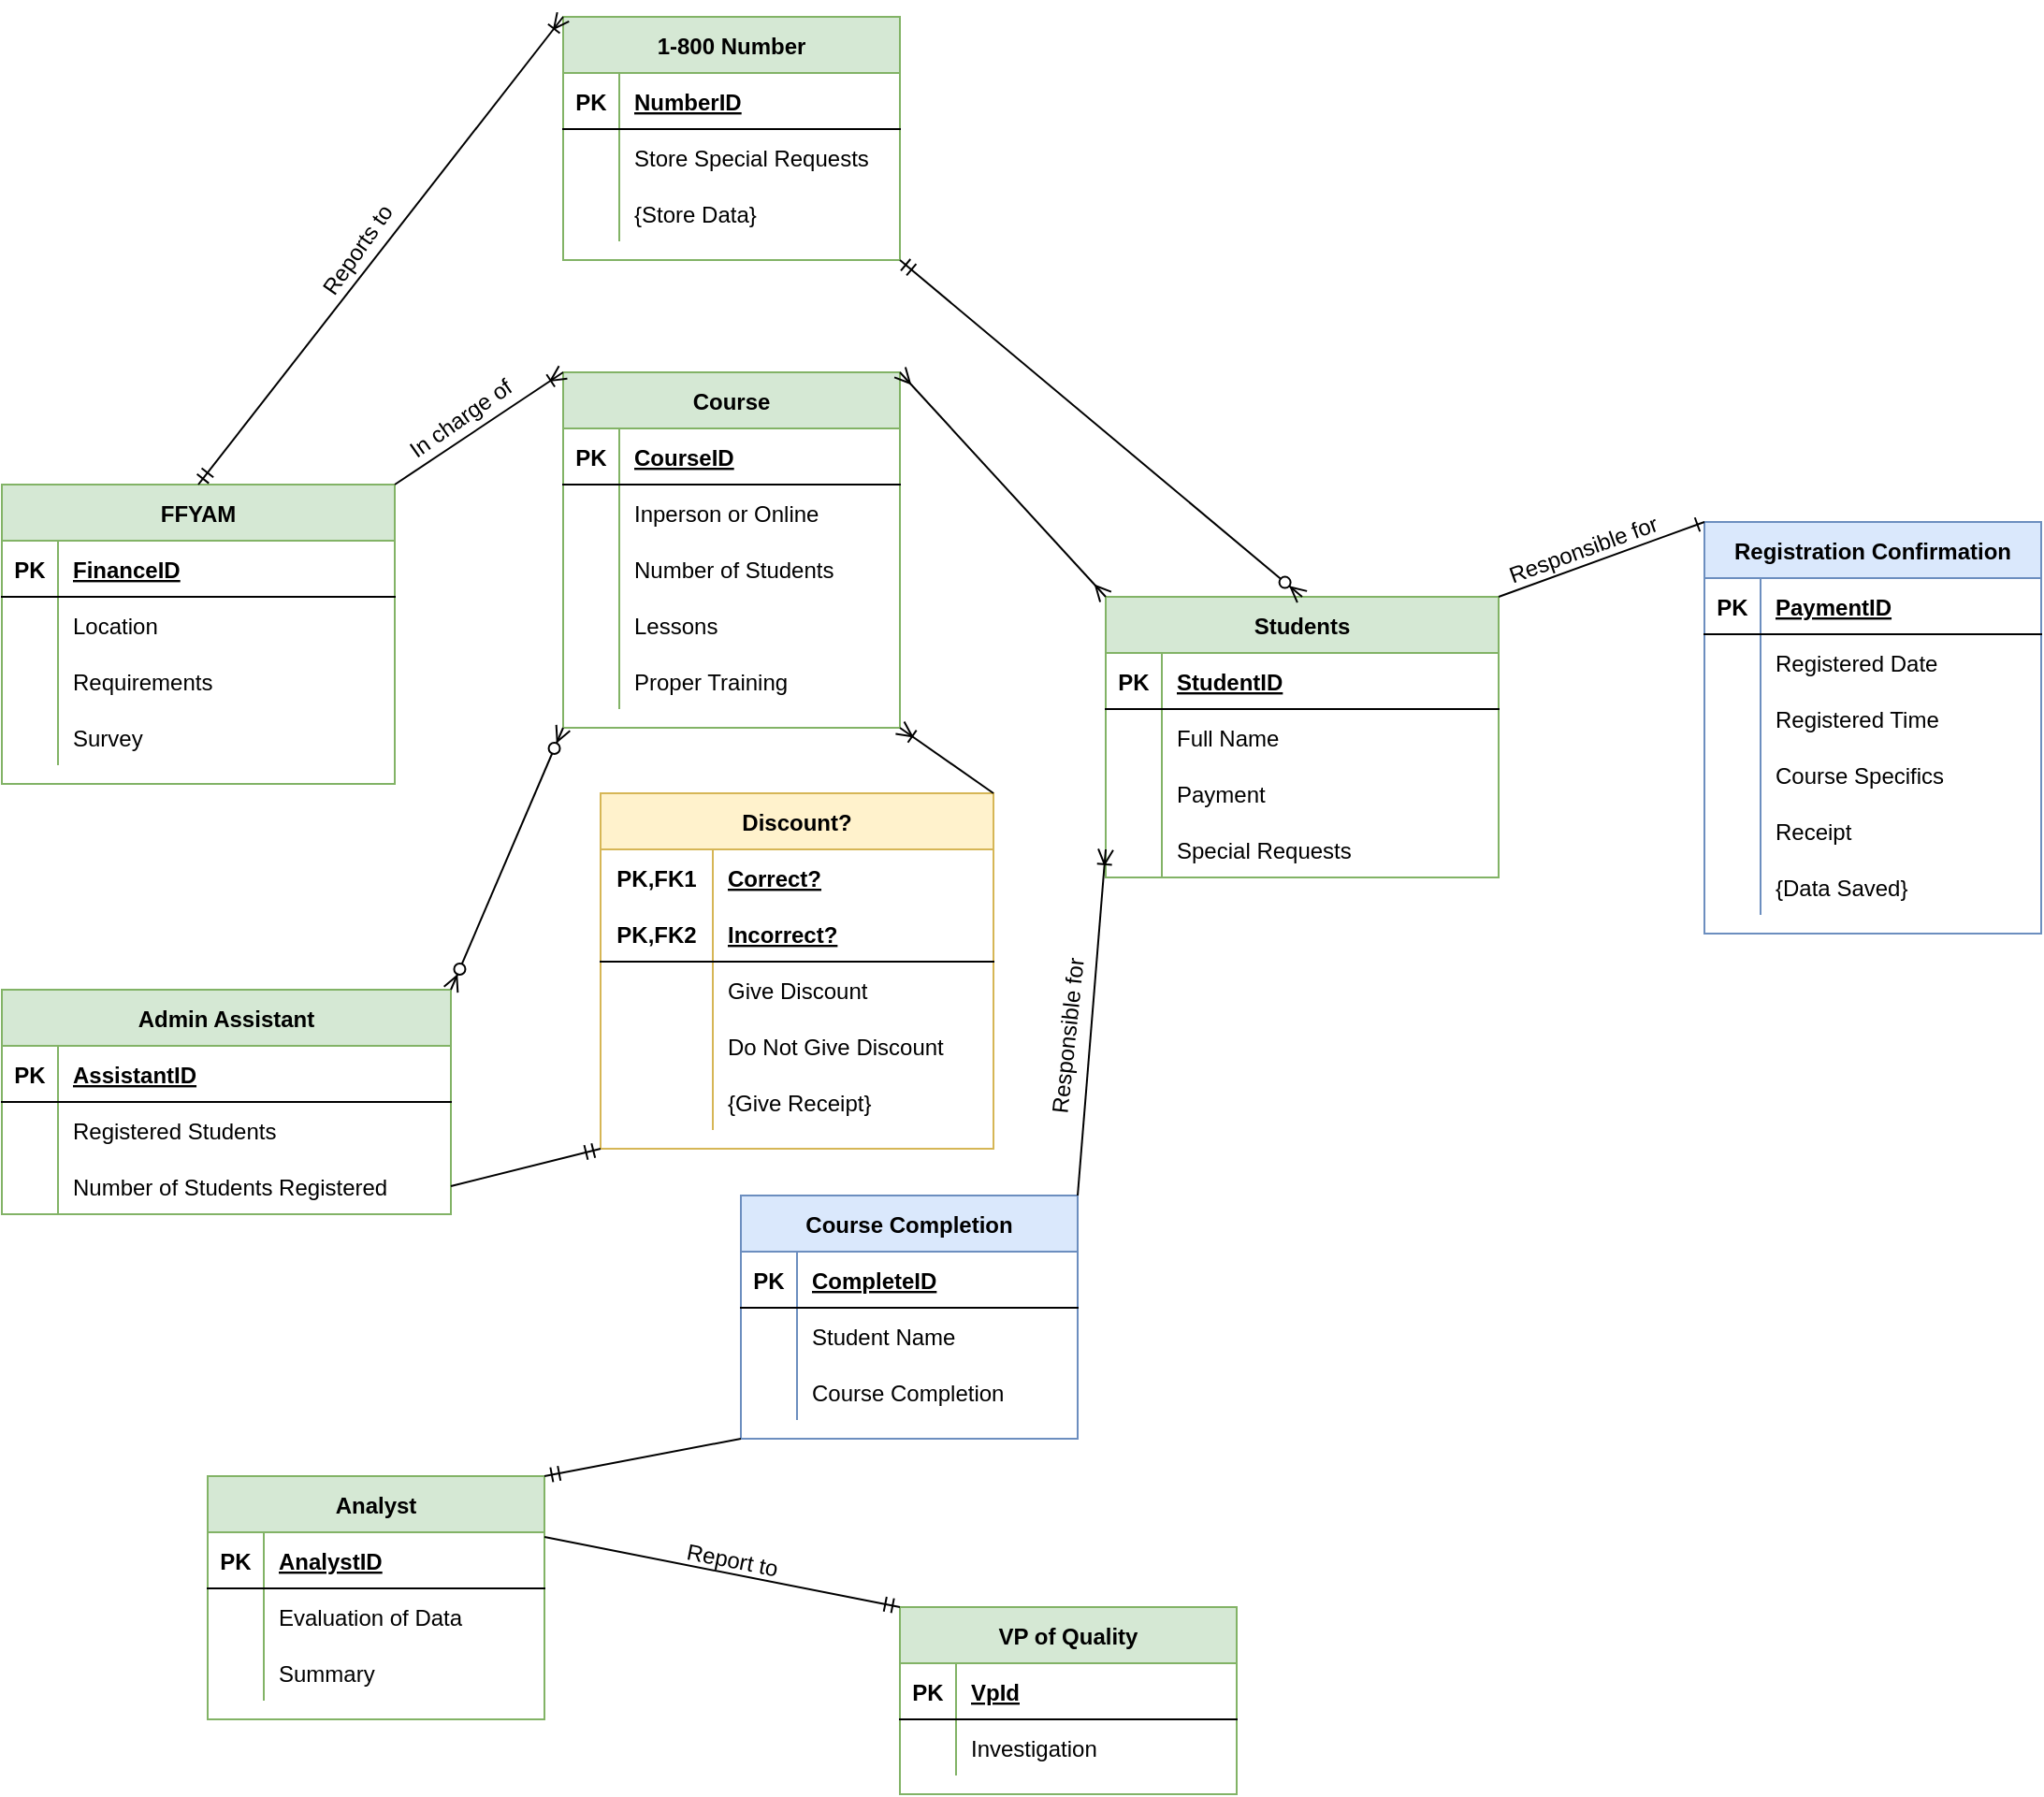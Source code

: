 <mxfile version="20.4.0" type="device"><diagram id="WH1t3f6rs8grYqAcQ2Ty" name="Page-1"><mxGraphModel dx="1422" dy="1622" grid="1" gridSize="10" guides="1" tooltips="1" connect="1" arrows="1" fold="1" page="1" pageScale="1" pageWidth="1100" pageHeight="850" math="0" shadow="0"><root><mxCell id="0"/><mxCell id="1" parent="0"/><mxCell id="CJbT8BvCvr8mNHNYAPn_-1" value="Students" style="shape=table;startSize=30;container=1;collapsible=1;childLayout=tableLayout;fixedRows=1;rowLines=0;fontStyle=1;align=center;resizeLast=1;fillColor=#d5e8d4;strokeColor=#82b366;" vertex="1" parent="1"><mxGeometry x="630" y="160" width="210" height="150" as="geometry"/></mxCell><mxCell id="CJbT8BvCvr8mNHNYAPn_-2" value="" style="shape=tableRow;horizontal=0;startSize=0;swimlaneHead=0;swimlaneBody=0;fillColor=none;collapsible=0;dropTarget=0;points=[[0,0.5],[1,0.5]];portConstraint=eastwest;top=0;left=0;right=0;bottom=1;" vertex="1" parent="CJbT8BvCvr8mNHNYAPn_-1"><mxGeometry y="30" width="210" height="30" as="geometry"/></mxCell><mxCell id="CJbT8BvCvr8mNHNYAPn_-3" value="PK" style="shape=partialRectangle;connectable=0;fillColor=none;top=0;left=0;bottom=0;right=0;fontStyle=1;overflow=hidden;" vertex="1" parent="CJbT8BvCvr8mNHNYAPn_-2"><mxGeometry width="30" height="30" as="geometry"><mxRectangle width="30" height="30" as="alternateBounds"/></mxGeometry></mxCell><mxCell id="CJbT8BvCvr8mNHNYAPn_-4" value="StudentID" style="shape=partialRectangle;connectable=0;fillColor=none;top=0;left=0;bottom=0;right=0;align=left;spacingLeft=6;fontStyle=5;overflow=hidden;" vertex="1" parent="CJbT8BvCvr8mNHNYAPn_-2"><mxGeometry x="30" width="180" height="30" as="geometry"><mxRectangle width="180" height="30" as="alternateBounds"/></mxGeometry></mxCell><mxCell id="CJbT8BvCvr8mNHNYAPn_-5" value="" style="shape=tableRow;horizontal=0;startSize=0;swimlaneHead=0;swimlaneBody=0;fillColor=none;collapsible=0;dropTarget=0;points=[[0,0.5],[1,0.5]];portConstraint=eastwest;top=0;left=0;right=0;bottom=0;" vertex="1" parent="CJbT8BvCvr8mNHNYAPn_-1"><mxGeometry y="60" width="210" height="30" as="geometry"/></mxCell><mxCell id="CJbT8BvCvr8mNHNYAPn_-6" value="" style="shape=partialRectangle;connectable=0;fillColor=none;top=0;left=0;bottom=0;right=0;editable=1;overflow=hidden;" vertex="1" parent="CJbT8BvCvr8mNHNYAPn_-5"><mxGeometry width="30" height="30" as="geometry"><mxRectangle width="30" height="30" as="alternateBounds"/></mxGeometry></mxCell><mxCell id="CJbT8BvCvr8mNHNYAPn_-7" value="Full Name" style="shape=partialRectangle;connectable=0;fillColor=none;top=0;left=0;bottom=0;right=0;align=left;spacingLeft=6;overflow=hidden;" vertex="1" parent="CJbT8BvCvr8mNHNYAPn_-5"><mxGeometry x="30" width="180" height="30" as="geometry"><mxRectangle width="180" height="30" as="alternateBounds"/></mxGeometry></mxCell><mxCell id="CJbT8BvCvr8mNHNYAPn_-8" value="" style="shape=tableRow;horizontal=0;startSize=0;swimlaneHead=0;swimlaneBody=0;fillColor=none;collapsible=0;dropTarget=0;points=[[0,0.5],[1,0.5]];portConstraint=eastwest;top=0;left=0;right=0;bottom=0;" vertex="1" parent="CJbT8BvCvr8mNHNYAPn_-1"><mxGeometry y="90" width="210" height="30" as="geometry"/></mxCell><mxCell id="CJbT8BvCvr8mNHNYAPn_-9" value="" style="shape=partialRectangle;connectable=0;fillColor=none;top=0;left=0;bottom=0;right=0;editable=1;overflow=hidden;" vertex="1" parent="CJbT8BvCvr8mNHNYAPn_-8"><mxGeometry width="30" height="30" as="geometry"><mxRectangle width="30" height="30" as="alternateBounds"/></mxGeometry></mxCell><mxCell id="CJbT8BvCvr8mNHNYAPn_-10" value="Payment" style="shape=partialRectangle;connectable=0;fillColor=none;top=0;left=0;bottom=0;right=0;align=left;spacingLeft=6;overflow=hidden;" vertex="1" parent="CJbT8BvCvr8mNHNYAPn_-8"><mxGeometry x="30" width="180" height="30" as="geometry"><mxRectangle width="180" height="30" as="alternateBounds"/></mxGeometry></mxCell><mxCell id="CJbT8BvCvr8mNHNYAPn_-11" value="" style="shape=tableRow;horizontal=0;startSize=0;swimlaneHead=0;swimlaneBody=0;fillColor=none;collapsible=0;dropTarget=0;points=[[0,0.5],[1,0.5]];portConstraint=eastwest;top=0;left=0;right=0;bottom=0;" vertex="1" parent="CJbT8BvCvr8mNHNYAPn_-1"><mxGeometry y="120" width="210" height="30" as="geometry"/></mxCell><mxCell id="CJbT8BvCvr8mNHNYAPn_-12" value="" style="shape=partialRectangle;connectable=0;fillColor=none;top=0;left=0;bottom=0;right=0;editable=1;overflow=hidden;" vertex="1" parent="CJbT8BvCvr8mNHNYAPn_-11"><mxGeometry width="30" height="30" as="geometry"><mxRectangle width="30" height="30" as="alternateBounds"/></mxGeometry></mxCell><mxCell id="CJbT8BvCvr8mNHNYAPn_-13" value="Special Requests" style="shape=partialRectangle;connectable=0;fillColor=none;top=0;left=0;bottom=0;right=0;align=left;spacingLeft=6;overflow=hidden;" vertex="1" parent="CJbT8BvCvr8mNHNYAPn_-11"><mxGeometry x="30" width="180" height="30" as="geometry"><mxRectangle width="180" height="30" as="alternateBounds"/></mxGeometry></mxCell><mxCell id="CJbT8BvCvr8mNHNYAPn_-14" value="FFYAM" style="shape=table;startSize=30;container=1;collapsible=1;childLayout=tableLayout;fixedRows=1;rowLines=0;fontStyle=1;align=center;resizeLast=1;fillColor=#d5e8d4;strokeColor=#82b366;" vertex="1" parent="1"><mxGeometry x="40" y="100" width="210" height="160" as="geometry"/></mxCell><mxCell id="CJbT8BvCvr8mNHNYAPn_-15" value="" style="shape=tableRow;horizontal=0;startSize=0;swimlaneHead=0;swimlaneBody=0;fillColor=none;collapsible=0;dropTarget=0;points=[[0,0.5],[1,0.5]];portConstraint=eastwest;top=0;left=0;right=0;bottom=1;" vertex="1" parent="CJbT8BvCvr8mNHNYAPn_-14"><mxGeometry y="30" width="210" height="30" as="geometry"/></mxCell><mxCell id="CJbT8BvCvr8mNHNYAPn_-16" value="PK" style="shape=partialRectangle;connectable=0;fillColor=none;top=0;left=0;bottom=0;right=0;fontStyle=1;overflow=hidden;" vertex="1" parent="CJbT8BvCvr8mNHNYAPn_-15"><mxGeometry width="30" height="30" as="geometry"><mxRectangle width="30" height="30" as="alternateBounds"/></mxGeometry></mxCell><mxCell id="CJbT8BvCvr8mNHNYAPn_-17" value="FinanceID" style="shape=partialRectangle;connectable=0;fillColor=none;top=0;left=0;bottom=0;right=0;align=left;spacingLeft=6;fontStyle=5;overflow=hidden;" vertex="1" parent="CJbT8BvCvr8mNHNYAPn_-15"><mxGeometry x="30" width="180" height="30" as="geometry"><mxRectangle width="180" height="30" as="alternateBounds"/></mxGeometry></mxCell><mxCell id="CJbT8BvCvr8mNHNYAPn_-21" value="" style="shape=tableRow;horizontal=0;startSize=0;swimlaneHead=0;swimlaneBody=0;fillColor=none;collapsible=0;dropTarget=0;points=[[0,0.5],[1,0.5]];portConstraint=eastwest;top=0;left=0;right=0;bottom=0;" vertex="1" parent="CJbT8BvCvr8mNHNYAPn_-14"><mxGeometry y="60" width="210" height="30" as="geometry"/></mxCell><mxCell id="CJbT8BvCvr8mNHNYAPn_-22" value="" style="shape=partialRectangle;connectable=0;fillColor=none;top=0;left=0;bottom=0;right=0;editable=1;overflow=hidden;" vertex="1" parent="CJbT8BvCvr8mNHNYAPn_-21"><mxGeometry width="30" height="30" as="geometry"><mxRectangle width="30" height="30" as="alternateBounds"/></mxGeometry></mxCell><mxCell id="CJbT8BvCvr8mNHNYAPn_-23" value="Location" style="shape=partialRectangle;connectable=0;fillColor=none;top=0;left=0;bottom=0;right=0;align=left;spacingLeft=6;overflow=hidden;" vertex="1" parent="CJbT8BvCvr8mNHNYAPn_-21"><mxGeometry x="30" width="180" height="30" as="geometry"><mxRectangle width="180" height="30" as="alternateBounds"/></mxGeometry></mxCell><mxCell id="CJbT8BvCvr8mNHNYAPn_-24" value="" style="shape=tableRow;horizontal=0;startSize=0;swimlaneHead=0;swimlaneBody=0;fillColor=none;collapsible=0;dropTarget=0;points=[[0,0.5],[1,0.5]];portConstraint=eastwest;top=0;left=0;right=0;bottom=0;" vertex="1" parent="CJbT8BvCvr8mNHNYAPn_-14"><mxGeometry y="90" width="210" height="30" as="geometry"/></mxCell><mxCell id="CJbT8BvCvr8mNHNYAPn_-25" value="" style="shape=partialRectangle;connectable=0;fillColor=none;top=0;left=0;bottom=0;right=0;editable=1;overflow=hidden;" vertex="1" parent="CJbT8BvCvr8mNHNYAPn_-24"><mxGeometry width="30" height="30" as="geometry"><mxRectangle width="30" height="30" as="alternateBounds"/></mxGeometry></mxCell><mxCell id="CJbT8BvCvr8mNHNYAPn_-26" value="Requirements" style="shape=partialRectangle;connectable=0;fillColor=none;top=0;left=0;bottom=0;right=0;align=left;spacingLeft=6;overflow=hidden;" vertex="1" parent="CJbT8BvCvr8mNHNYAPn_-24"><mxGeometry x="30" width="180" height="30" as="geometry"><mxRectangle width="180" height="30" as="alternateBounds"/></mxGeometry></mxCell><mxCell id="CJbT8BvCvr8mNHNYAPn_-82" style="shape=tableRow;horizontal=0;startSize=0;swimlaneHead=0;swimlaneBody=0;fillColor=none;collapsible=0;dropTarget=0;points=[[0,0.5],[1,0.5]];portConstraint=eastwest;top=0;left=0;right=0;bottom=0;" vertex="1" parent="CJbT8BvCvr8mNHNYAPn_-14"><mxGeometry y="120" width="210" height="30" as="geometry"/></mxCell><mxCell id="CJbT8BvCvr8mNHNYAPn_-83" style="shape=partialRectangle;connectable=0;fillColor=none;top=0;left=0;bottom=0;right=0;editable=1;overflow=hidden;" vertex="1" parent="CJbT8BvCvr8mNHNYAPn_-82"><mxGeometry width="30" height="30" as="geometry"><mxRectangle width="30" height="30" as="alternateBounds"/></mxGeometry></mxCell><mxCell id="CJbT8BvCvr8mNHNYAPn_-84" value="Survey" style="shape=partialRectangle;connectable=0;fillColor=none;top=0;left=0;bottom=0;right=0;align=left;spacingLeft=6;overflow=hidden;" vertex="1" parent="CJbT8BvCvr8mNHNYAPn_-82"><mxGeometry x="30" width="180" height="30" as="geometry"><mxRectangle width="180" height="30" as="alternateBounds"/></mxGeometry></mxCell><mxCell id="CJbT8BvCvr8mNHNYAPn_-27" value="Course" style="shape=table;startSize=30;container=1;collapsible=1;childLayout=tableLayout;fixedRows=1;rowLines=0;fontStyle=1;align=center;resizeLast=1;fillColor=#d5e8d4;strokeColor=#82b366;" vertex="1" parent="1"><mxGeometry x="340" y="40" width="180" height="190" as="geometry"/></mxCell><mxCell id="CJbT8BvCvr8mNHNYAPn_-28" value="" style="shape=tableRow;horizontal=0;startSize=0;swimlaneHead=0;swimlaneBody=0;fillColor=none;collapsible=0;dropTarget=0;points=[[0,0.5],[1,0.5]];portConstraint=eastwest;top=0;left=0;right=0;bottom=1;" vertex="1" parent="CJbT8BvCvr8mNHNYAPn_-27"><mxGeometry y="30" width="180" height="30" as="geometry"/></mxCell><mxCell id="CJbT8BvCvr8mNHNYAPn_-29" value="PK" style="shape=partialRectangle;connectable=0;fillColor=none;top=0;left=0;bottom=0;right=0;fontStyle=1;overflow=hidden;" vertex="1" parent="CJbT8BvCvr8mNHNYAPn_-28"><mxGeometry width="30" height="30" as="geometry"><mxRectangle width="30" height="30" as="alternateBounds"/></mxGeometry></mxCell><mxCell id="CJbT8BvCvr8mNHNYAPn_-30" value="CourseID" style="shape=partialRectangle;connectable=0;fillColor=none;top=0;left=0;bottom=0;right=0;align=left;spacingLeft=6;fontStyle=5;overflow=hidden;" vertex="1" parent="CJbT8BvCvr8mNHNYAPn_-28"><mxGeometry x="30" width="150" height="30" as="geometry"><mxRectangle width="150" height="30" as="alternateBounds"/></mxGeometry></mxCell><mxCell id="CJbT8BvCvr8mNHNYAPn_-34" value="" style="shape=tableRow;horizontal=0;startSize=0;swimlaneHead=0;swimlaneBody=0;fillColor=none;collapsible=0;dropTarget=0;points=[[0,0.5],[1,0.5]];portConstraint=eastwest;top=0;left=0;right=0;bottom=0;" vertex="1" parent="CJbT8BvCvr8mNHNYAPn_-27"><mxGeometry y="60" width="180" height="30" as="geometry"/></mxCell><mxCell id="CJbT8BvCvr8mNHNYAPn_-35" value="" style="shape=partialRectangle;connectable=0;fillColor=none;top=0;left=0;bottom=0;right=0;editable=1;overflow=hidden;" vertex="1" parent="CJbT8BvCvr8mNHNYAPn_-34"><mxGeometry width="30" height="30" as="geometry"><mxRectangle width="30" height="30" as="alternateBounds"/></mxGeometry></mxCell><mxCell id="CJbT8BvCvr8mNHNYAPn_-36" value="Inperson or Online" style="shape=partialRectangle;connectable=0;fillColor=none;top=0;left=0;bottom=0;right=0;align=left;spacingLeft=6;overflow=hidden;" vertex="1" parent="CJbT8BvCvr8mNHNYAPn_-34"><mxGeometry x="30" width="150" height="30" as="geometry"><mxRectangle width="150" height="30" as="alternateBounds"/></mxGeometry></mxCell><mxCell id="CJbT8BvCvr8mNHNYAPn_-31" value="" style="shape=tableRow;horizontal=0;startSize=0;swimlaneHead=0;swimlaneBody=0;fillColor=none;collapsible=0;dropTarget=0;points=[[0,0.5],[1,0.5]];portConstraint=eastwest;top=0;left=0;right=0;bottom=0;" vertex="1" parent="CJbT8BvCvr8mNHNYAPn_-27"><mxGeometry y="90" width="180" height="30" as="geometry"/></mxCell><mxCell id="CJbT8BvCvr8mNHNYAPn_-32" value="" style="shape=partialRectangle;connectable=0;fillColor=none;top=0;left=0;bottom=0;right=0;editable=1;overflow=hidden;" vertex="1" parent="CJbT8BvCvr8mNHNYAPn_-31"><mxGeometry width="30" height="30" as="geometry"><mxRectangle width="30" height="30" as="alternateBounds"/></mxGeometry></mxCell><mxCell id="CJbT8BvCvr8mNHNYAPn_-33" value="Number of Students" style="shape=partialRectangle;connectable=0;fillColor=none;top=0;left=0;bottom=0;right=0;align=left;spacingLeft=6;overflow=hidden;" vertex="1" parent="CJbT8BvCvr8mNHNYAPn_-31"><mxGeometry x="30" width="150" height="30" as="geometry"><mxRectangle width="150" height="30" as="alternateBounds"/></mxGeometry></mxCell><mxCell id="CJbT8BvCvr8mNHNYAPn_-153" style="shape=tableRow;horizontal=0;startSize=0;swimlaneHead=0;swimlaneBody=0;fillColor=none;collapsible=0;dropTarget=0;points=[[0,0.5],[1,0.5]];portConstraint=eastwest;top=0;left=0;right=0;bottom=0;" vertex="1" parent="CJbT8BvCvr8mNHNYAPn_-27"><mxGeometry y="120" width="180" height="30" as="geometry"/></mxCell><mxCell id="CJbT8BvCvr8mNHNYAPn_-154" style="shape=partialRectangle;connectable=0;fillColor=none;top=0;left=0;bottom=0;right=0;editable=1;overflow=hidden;" vertex="1" parent="CJbT8BvCvr8mNHNYAPn_-153"><mxGeometry width="30" height="30" as="geometry"><mxRectangle width="30" height="30" as="alternateBounds"/></mxGeometry></mxCell><mxCell id="CJbT8BvCvr8mNHNYAPn_-155" value="Lessons" style="shape=partialRectangle;connectable=0;fillColor=none;top=0;left=0;bottom=0;right=0;align=left;spacingLeft=6;overflow=hidden;" vertex="1" parent="CJbT8BvCvr8mNHNYAPn_-153"><mxGeometry x="30" width="150" height="30" as="geometry"><mxRectangle width="150" height="30" as="alternateBounds"/></mxGeometry></mxCell><mxCell id="CJbT8BvCvr8mNHNYAPn_-156" style="shape=tableRow;horizontal=0;startSize=0;swimlaneHead=0;swimlaneBody=0;fillColor=none;collapsible=0;dropTarget=0;points=[[0,0.5],[1,0.5]];portConstraint=eastwest;top=0;left=0;right=0;bottom=0;" vertex="1" parent="CJbT8BvCvr8mNHNYAPn_-27"><mxGeometry y="150" width="180" height="30" as="geometry"/></mxCell><mxCell id="CJbT8BvCvr8mNHNYAPn_-157" style="shape=partialRectangle;connectable=0;fillColor=none;top=0;left=0;bottom=0;right=0;editable=1;overflow=hidden;" vertex="1" parent="CJbT8BvCvr8mNHNYAPn_-156"><mxGeometry width="30" height="30" as="geometry"><mxRectangle width="30" height="30" as="alternateBounds"/></mxGeometry></mxCell><mxCell id="CJbT8BvCvr8mNHNYAPn_-158" value="Proper Training" style="shape=partialRectangle;connectable=0;fillColor=none;top=0;left=0;bottom=0;right=0;align=left;spacingLeft=6;overflow=hidden;" vertex="1" parent="CJbT8BvCvr8mNHNYAPn_-156"><mxGeometry x="30" width="150" height="30" as="geometry"><mxRectangle width="150" height="30" as="alternateBounds"/></mxGeometry></mxCell><mxCell id="CJbT8BvCvr8mNHNYAPn_-40" value="1-800 Number" style="shape=table;startSize=30;container=1;collapsible=1;childLayout=tableLayout;fixedRows=1;rowLines=0;fontStyle=1;align=center;resizeLast=1;fillColor=#d5e8d4;strokeColor=#82b366;" vertex="1" parent="1"><mxGeometry x="340" y="-150" width="180" height="130" as="geometry"/></mxCell><mxCell id="CJbT8BvCvr8mNHNYAPn_-41" value="" style="shape=tableRow;horizontal=0;startSize=0;swimlaneHead=0;swimlaneBody=0;fillColor=none;collapsible=0;dropTarget=0;points=[[0,0.5],[1,0.5]];portConstraint=eastwest;top=0;left=0;right=0;bottom=1;" vertex="1" parent="CJbT8BvCvr8mNHNYAPn_-40"><mxGeometry y="30" width="180" height="30" as="geometry"/></mxCell><mxCell id="CJbT8BvCvr8mNHNYAPn_-42" value="PK" style="shape=partialRectangle;connectable=0;fillColor=none;top=0;left=0;bottom=0;right=0;fontStyle=1;overflow=hidden;" vertex="1" parent="CJbT8BvCvr8mNHNYAPn_-41"><mxGeometry width="30" height="30" as="geometry"><mxRectangle width="30" height="30" as="alternateBounds"/></mxGeometry></mxCell><mxCell id="CJbT8BvCvr8mNHNYAPn_-43" value="NumberID" style="shape=partialRectangle;connectable=0;fillColor=none;top=0;left=0;bottom=0;right=0;align=left;spacingLeft=6;fontStyle=5;overflow=hidden;" vertex="1" parent="CJbT8BvCvr8mNHNYAPn_-41"><mxGeometry x="30" width="150" height="30" as="geometry"><mxRectangle width="150" height="30" as="alternateBounds"/></mxGeometry></mxCell><mxCell id="CJbT8BvCvr8mNHNYAPn_-44" value="" style="shape=tableRow;horizontal=0;startSize=0;swimlaneHead=0;swimlaneBody=0;fillColor=none;collapsible=0;dropTarget=0;points=[[0,0.5],[1,0.5]];portConstraint=eastwest;top=0;left=0;right=0;bottom=0;" vertex="1" parent="CJbT8BvCvr8mNHNYAPn_-40"><mxGeometry y="60" width="180" height="30" as="geometry"/></mxCell><mxCell id="CJbT8BvCvr8mNHNYAPn_-45" value="" style="shape=partialRectangle;connectable=0;fillColor=none;top=0;left=0;bottom=0;right=0;editable=1;overflow=hidden;" vertex="1" parent="CJbT8BvCvr8mNHNYAPn_-44"><mxGeometry width="30" height="30" as="geometry"><mxRectangle width="30" height="30" as="alternateBounds"/></mxGeometry></mxCell><mxCell id="CJbT8BvCvr8mNHNYAPn_-46" value="Store Special Requests" style="shape=partialRectangle;connectable=0;fillColor=none;top=0;left=0;bottom=0;right=0;align=left;spacingLeft=6;overflow=hidden;" vertex="1" parent="CJbT8BvCvr8mNHNYAPn_-44"><mxGeometry x="30" width="150" height="30" as="geometry"><mxRectangle width="150" height="30" as="alternateBounds"/></mxGeometry></mxCell><mxCell id="CJbT8BvCvr8mNHNYAPn_-47" value="" style="shape=tableRow;horizontal=0;startSize=0;swimlaneHead=0;swimlaneBody=0;fillColor=none;collapsible=0;dropTarget=0;points=[[0,0.5],[1,0.5]];portConstraint=eastwest;top=0;left=0;right=0;bottom=0;" vertex="1" parent="CJbT8BvCvr8mNHNYAPn_-40"><mxGeometry y="90" width="180" height="30" as="geometry"/></mxCell><mxCell id="CJbT8BvCvr8mNHNYAPn_-48" value="" style="shape=partialRectangle;connectable=0;fillColor=none;top=0;left=0;bottom=0;right=0;editable=1;overflow=hidden;" vertex="1" parent="CJbT8BvCvr8mNHNYAPn_-47"><mxGeometry width="30" height="30" as="geometry"><mxRectangle width="30" height="30" as="alternateBounds"/></mxGeometry></mxCell><mxCell id="CJbT8BvCvr8mNHNYAPn_-49" value="{Store Data}" style="shape=partialRectangle;connectable=0;fillColor=none;top=0;left=0;bottom=0;right=0;align=left;spacingLeft=6;overflow=hidden;" vertex="1" parent="CJbT8BvCvr8mNHNYAPn_-47"><mxGeometry x="30" width="150" height="30" as="geometry"><mxRectangle width="150" height="30" as="alternateBounds"/></mxGeometry></mxCell><mxCell id="CJbT8BvCvr8mNHNYAPn_-56" value="Discount?" style="shape=table;startSize=30;container=1;collapsible=1;childLayout=tableLayout;fixedRows=1;rowLines=0;fontStyle=1;align=center;resizeLast=1;fillColor=#fff2cc;strokeColor=#d6b656;" vertex="1" parent="1"><mxGeometry x="360" y="265" width="210" height="190" as="geometry"/></mxCell><mxCell id="CJbT8BvCvr8mNHNYAPn_-57" value="" style="shape=tableRow;horizontal=0;startSize=0;swimlaneHead=0;swimlaneBody=0;fillColor=none;collapsible=0;dropTarget=0;points=[[0,0.5],[1,0.5]];portConstraint=eastwest;top=0;left=0;right=0;bottom=0;" vertex="1" parent="CJbT8BvCvr8mNHNYAPn_-56"><mxGeometry y="30" width="210" height="30" as="geometry"/></mxCell><mxCell id="CJbT8BvCvr8mNHNYAPn_-58" value="PK,FK1" style="shape=partialRectangle;connectable=0;fillColor=none;top=0;left=0;bottom=0;right=0;fontStyle=1;overflow=hidden;" vertex="1" parent="CJbT8BvCvr8mNHNYAPn_-57"><mxGeometry width="60" height="30" as="geometry"><mxRectangle width="60" height="30" as="alternateBounds"/></mxGeometry></mxCell><mxCell id="CJbT8BvCvr8mNHNYAPn_-59" value="Correct?" style="shape=partialRectangle;connectable=0;fillColor=none;top=0;left=0;bottom=0;right=0;align=left;spacingLeft=6;fontStyle=5;overflow=hidden;" vertex="1" parent="CJbT8BvCvr8mNHNYAPn_-57"><mxGeometry x="60" width="150" height="30" as="geometry"><mxRectangle width="150" height="30" as="alternateBounds"/></mxGeometry></mxCell><mxCell id="CJbT8BvCvr8mNHNYAPn_-60" value="" style="shape=tableRow;horizontal=0;startSize=0;swimlaneHead=0;swimlaneBody=0;fillColor=none;collapsible=0;dropTarget=0;points=[[0,0.5],[1,0.5]];portConstraint=eastwest;top=0;left=0;right=0;bottom=1;" vertex="1" parent="CJbT8BvCvr8mNHNYAPn_-56"><mxGeometry y="60" width="210" height="30" as="geometry"/></mxCell><mxCell id="CJbT8BvCvr8mNHNYAPn_-61" value="PK,FK2" style="shape=partialRectangle;connectable=0;fillColor=none;top=0;left=0;bottom=0;right=0;fontStyle=1;overflow=hidden;" vertex="1" parent="CJbT8BvCvr8mNHNYAPn_-60"><mxGeometry width="60" height="30" as="geometry"><mxRectangle width="60" height="30" as="alternateBounds"/></mxGeometry></mxCell><mxCell id="CJbT8BvCvr8mNHNYAPn_-62" value="Incorrect?" style="shape=partialRectangle;connectable=0;fillColor=none;top=0;left=0;bottom=0;right=0;align=left;spacingLeft=6;fontStyle=5;overflow=hidden;" vertex="1" parent="CJbT8BvCvr8mNHNYAPn_-60"><mxGeometry x="60" width="150" height="30" as="geometry"><mxRectangle width="150" height="30" as="alternateBounds"/></mxGeometry></mxCell><mxCell id="CJbT8BvCvr8mNHNYAPn_-63" value="" style="shape=tableRow;horizontal=0;startSize=0;swimlaneHead=0;swimlaneBody=0;fillColor=none;collapsible=0;dropTarget=0;points=[[0,0.5],[1,0.5]];portConstraint=eastwest;top=0;left=0;right=0;bottom=0;" vertex="1" parent="CJbT8BvCvr8mNHNYAPn_-56"><mxGeometry y="90" width="210" height="30" as="geometry"/></mxCell><mxCell id="CJbT8BvCvr8mNHNYAPn_-64" value="" style="shape=partialRectangle;connectable=0;fillColor=none;top=0;left=0;bottom=0;right=0;editable=1;overflow=hidden;" vertex="1" parent="CJbT8BvCvr8mNHNYAPn_-63"><mxGeometry width="60" height="30" as="geometry"><mxRectangle width="60" height="30" as="alternateBounds"/></mxGeometry></mxCell><mxCell id="CJbT8BvCvr8mNHNYAPn_-65" value="Give Discount" style="shape=partialRectangle;connectable=0;fillColor=none;top=0;left=0;bottom=0;right=0;align=left;spacingLeft=6;overflow=hidden;" vertex="1" parent="CJbT8BvCvr8mNHNYAPn_-63"><mxGeometry x="60" width="150" height="30" as="geometry"><mxRectangle width="150" height="30" as="alternateBounds"/></mxGeometry></mxCell><mxCell id="CJbT8BvCvr8mNHNYAPn_-66" value="" style="shape=tableRow;horizontal=0;startSize=0;swimlaneHead=0;swimlaneBody=0;fillColor=none;collapsible=0;dropTarget=0;points=[[0,0.5],[1,0.5]];portConstraint=eastwest;top=0;left=0;right=0;bottom=0;" vertex="1" parent="CJbT8BvCvr8mNHNYAPn_-56"><mxGeometry y="120" width="210" height="30" as="geometry"/></mxCell><mxCell id="CJbT8BvCvr8mNHNYAPn_-67" value="" style="shape=partialRectangle;connectable=0;fillColor=none;top=0;left=0;bottom=0;right=0;editable=1;overflow=hidden;" vertex="1" parent="CJbT8BvCvr8mNHNYAPn_-66"><mxGeometry width="60" height="30" as="geometry"><mxRectangle width="60" height="30" as="alternateBounds"/></mxGeometry></mxCell><mxCell id="CJbT8BvCvr8mNHNYAPn_-68" value="Do Not Give Discount" style="shape=partialRectangle;connectable=0;fillColor=none;top=0;left=0;bottom=0;right=0;align=left;spacingLeft=6;overflow=hidden;" vertex="1" parent="CJbT8BvCvr8mNHNYAPn_-66"><mxGeometry x="60" width="150" height="30" as="geometry"><mxRectangle width="150" height="30" as="alternateBounds"/></mxGeometry></mxCell><mxCell id="CJbT8BvCvr8mNHNYAPn_-167" style="shape=tableRow;horizontal=0;startSize=0;swimlaneHead=0;swimlaneBody=0;fillColor=none;collapsible=0;dropTarget=0;points=[[0,0.5],[1,0.5]];portConstraint=eastwest;top=0;left=0;right=0;bottom=0;" vertex="1" parent="CJbT8BvCvr8mNHNYAPn_-56"><mxGeometry y="150" width="210" height="30" as="geometry"/></mxCell><mxCell id="CJbT8BvCvr8mNHNYAPn_-168" style="shape=partialRectangle;connectable=0;fillColor=none;top=0;left=0;bottom=0;right=0;editable=1;overflow=hidden;" vertex="1" parent="CJbT8BvCvr8mNHNYAPn_-167"><mxGeometry width="60" height="30" as="geometry"><mxRectangle width="60" height="30" as="alternateBounds"/></mxGeometry></mxCell><mxCell id="CJbT8BvCvr8mNHNYAPn_-169" value="{Give Receipt}" style="shape=partialRectangle;connectable=0;fillColor=none;top=0;left=0;bottom=0;right=0;align=left;spacingLeft=6;overflow=hidden;" vertex="1" parent="CJbT8BvCvr8mNHNYAPn_-167"><mxGeometry x="60" width="150" height="30" as="geometry"><mxRectangle width="150" height="30" as="alternateBounds"/></mxGeometry></mxCell><mxCell id="CJbT8BvCvr8mNHNYAPn_-69" value="Admin Assistant" style="shape=table;startSize=30;container=1;collapsible=1;childLayout=tableLayout;fixedRows=1;rowLines=0;fontStyle=1;align=center;resizeLast=1;fillColor=#d5e8d4;strokeColor=#82b366;" vertex="1" parent="1"><mxGeometry x="40" y="370" width="240" height="120" as="geometry"/></mxCell><mxCell id="CJbT8BvCvr8mNHNYAPn_-70" value="" style="shape=tableRow;horizontal=0;startSize=0;swimlaneHead=0;swimlaneBody=0;fillColor=none;collapsible=0;dropTarget=0;points=[[0,0.5],[1,0.5]];portConstraint=eastwest;top=0;left=0;right=0;bottom=1;" vertex="1" parent="CJbT8BvCvr8mNHNYAPn_-69"><mxGeometry y="30" width="240" height="30" as="geometry"/></mxCell><mxCell id="CJbT8BvCvr8mNHNYAPn_-71" value="PK" style="shape=partialRectangle;connectable=0;fillColor=none;top=0;left=0;bottom=0;right=0;fontStyle=1;overflow=hidden;" vertex="1" parent="CJbT8BvCvr8mNHNYAPn_-70"><mxGeometry width="30" height="30" as="geometry"><mxRectangle width="30" height="30" as="alternateBounds"/></mxGeometry></mxCell><mxCell id="CJbT8BvCvr8mNHNYAPn_-72" value="AssistantID" style="shape=partialRectangle;connectable=0;fillColor=none;top=0;left=0;bottom=0;right=0;align=left;spacingLeft=6;fontStyle=5;overflow=hidden;" vertex="1" parent="CJbT8BvCvr8mNHNYAPn_-70"><mxGeometry x="30" width="210" height="30" as="geometry"><mxRectangle width="210" height="30" as="alternateBounds"/></mxGeometry></mxCell><mxCell id="CJbT8BvCvr8mNHNYAPn_-73" value="" style="shape=tableRow;horizontal=0;startSize=0;swimlaneHead=0;swimlaneBody=0;fillColor=none;collapsible=0;dropTarget=0;points=[[0,0.5],[1,0.5]];portConstraint=eastwest;top=0;left=0;right=0;bottom=0;" vertex="1" parent="CJbT8BvCvr8mNHNYAPn_-69"><mxGeometry y="60" width="240" height="30" as="geometry"/></mxCell><mxCell id="CJbT8BvCvr8mNHNYAPn_-74" value="" style="shape=partialRectangle;connectable=0;fillColor=none;top=0;left=0;bottom=0;right=0;editable=1;overflow=hidden;" vertex="1" parent="CJbT8BvCvr8mNHNYAPn_-73"><mxGeometry width="30" height="30" as="geometry"><mxRectangle width="30" height="30" as="alternateBounds"/></mxGeometry></mxCell><mxCell id="CJbT8BvCvr8mNHNYAPn_-75" value="Registered Students" style="shape=partialRectangle;connectable=0;fillColor=none;top=0;left=0;bottom=0;right=0;align=left;spacingLeft=6;overflow=hidden;" vertex="1" parent="CJbT8BvCvr8mNHNYAPn_-73"><mxGeometry x="30" width="210" height="30" as="geometry"><mxRectangle width="210" height="30" as="alternateBounds"/></mxGeometry></mxCell><mxCell id="CJbT8BvCvr8mNHNYAPn_-76" value="" style="shape=tableRow;horizontal=0;startSize=0;swimlaneHead=0;swimlaneBody=0;fillColor=none;collapsible=0;dropTarget=0;points=[[0,0.5],[1,0.5]];portConstraint=eastwest;top=0;left=0;right=0;bottom=0;" vertex="1" parent="CJbT8BvCvr8mNHNYAPn_-69"><mxGeometry y="90" width="240" height="30" as="geometry"/></mxCell><mxCell id="CJbT8BvCvr8mNHNYAPn_-77" value="" style="shape=partialRectangle;connectable=0;fillColor=none;top=0;left=0;bottom=0;right=0;editable=1;overflow=hidden;" vertex="1" parent="CJbT8BvCvr8mNHNYAPn_-76"><mxGeometry width="30" height="30" as="geometry"><mxRectangle width="30" height="30" as="alternateBounds"/></mxGeometry></mxCell><mxCell id="CJbT8BvCvr8mNHNYAPn_-78" value="Number of Students Registered" style="shape=partialRectangle;connectable=0;fillColor=none;top=0;left=0;bottom=0;right=0;align=left;spacingLeft=6;overflow=hidden;" vertex="1" parent="CJbT8BvCvr8mNHNYAPn_-76"><mxGeometry x="30" width="210" height="30" as="geometry"><mxRectangle width="210" height="30" as="alternateBounds"/></mxGeometry></mxCell><mxCell id="CJbT8BvCvr8mNHNYAPn_-85" value="Registration Confirmation" style="shape=table;startSize=30;container=1;collapsible=1;childLayout=tableLayout;fixedRows=1;rowLines=0;fontStyle=1;align=center;resizeLast=1;fillColor=#dae8fc;strokeColor=#6c8ebf;" vertex="1" parent="1"><mxGeometry x="950" y="120" width="180" height="220" as="geometry"/></mxCell><mxCell id="CJbT8BvCvr8mNHNYAPn_-86" value="" style="shape=tableRow;horizontal=0;startSize=0;swimlaneHead=0;swimlaneBody=0;fillColor=none;collapsible=0;dropTarget=0;points=[[0,0.5],[1,0.5]];portConstraint=eastwest;top=0;left=0;right=0;bottom=1;" vertex="1" parent="CJbT8BvCvr8mNHNYAPn_-85"><mxGeometry y="30" width="180" height="30" as="geometry"/></mxCell><mxCell id="CJbT8BvCvr8mNHNYAPn_-87" value="PK" style="shape=partialRectangle;connectable=0;fillColor=none;top=0;left=0;bottom=0;right=0;fontStyle=1;overflow=hidden;" vertex="1" parent="CJbT8BvCvr8mNHNYAPn_-86"><mxGeometry width="30" height="30" as="geometry"><mxRectangle width="30" height="30" as="alternateBounds"/></mxGeometry></mxCell><mxCell id="CJbT8BvCvr8mNHNYAPn_-88" value="PaymentID" style="shape=partialRectangle;connectable=0;fillColor=none;top=0;left=0;bottom=0;right=0;align=left;spacingLeft=6;fontStyle=5;overflow=hidden;" vertex="1" parent="CJbT8BvCvr8mNHNYAPn_-86"><mxGeometry x="30" width="150" height="30" as="geometry"><mxRectangle width="150" height="30" as="alternateBounds"/></mxGeometry></mxCell><mxCell id="CJbT8BvCvr8mNHNYAPn_-89" value="" style="shape=tableRow;horizontal=0;startSize=0;swimlaneHead=0;swimlaneBody=0;fillColor=none;collapsible=0;dropTarget=0;points=[[0,0.5],[1,0.5]];portConstraint=eastwest;top=0;left=0;right=0;bottom=0;" vertex="1" parent="CJbT8BvCvr8mNHNYAPn_-85"><mxGeometry y="60" width="180" height="30" as="geometry"/></mxCell><mxCell id="CJbT8BvCvr8mNHNYAPn_-90" value="" style="shape=partialRectangle;connectable=0;fillColor=none;top=0;left=0;bottom=0;right=0;editable=1;overflow=hidden;" vertex="1" parent="CJbT8BvCvr8mNHNYAPn_-89"><mxGeometry width="30" height="30" as="geometry"><mxRectangle width="30" height="30" as="alternateBounds"/></mxGeometry></mxCell><mxCell id="CJbT8BvCvr8mNHNYAPn_-91" value="Registered Date" style="shape=partialRectangle;connectable=0;fillColor=none;top=0;left=0;bottom=0;right=0;align=left;spacingLeft=6;overflow=hidden;" vertex="1" parent="CJbT8BvCvr8mNHNYAPn_-89"><mxGeometry x="30" width="150" height="30" as="geometry"><mxRectangle width="150" height="30" as="alternateBounds"/></mxGeometry></mxCell><mxCell id="CJbT8BvCvr8mNHNYAPn_-92" value="" style="shape=tableRow;horizontal=0;startSize=0;swimlaneHead=0;swimlaneBody=0;fillColor=none;collapsible=0;dropTarget=0;points=[[0,0.5],[1,0.5]];portConstraint=eastwest;top=0;left=0;right=0;bottom=0;" vertex="1" parent="CJbT8BvCvr8mNHNYAPn_-85"><mxGeometry y="90" width="180" height="30" as="geometry"/></mxCell><mxCell id="CJbT8BvCvr8mNHNYAPn_-93" value="" style="shape=partialRectangle;connectable=0;fillColor=none;top=0;left=0;bottom=0;right=0;editable=1;overflow=hidden;" vertex="1" parent="CJbT8BvCvr8mNHNYAPn_-92"><mxGeometry width="30" height="30" as="geometry"><mxRectangle width="30" height="30" as="alternateBounds"/></mxGeometry></mxCell><mxCell id="CJbT8BvCvr8mNHNYAPn_-94" value="Registered Time" style="shape=partialRectangle;connectable=0;fillColor=none;top=0;left=0;bottom=0;right=0;align=left;spacingLeft=6;overflow=hidden;" vertex="1" parent="CJbT8BvCvr8mNHNYAPn_-92"><mxGeometry x="30" width="150" height="30" as="geometry"><mxRectangle width="150" height="30" as="alternateBounds"/></mxGeometry></mxCell><mxCell id="CJbT8BvCvr8mNHNYAPn_-95" value="" style="shape=tableRow;horizontal=0;startSize=0;swimlaneHead=0;swimlaneBody=0;fillColor=none;collapsible=0;dropTarget=0;points=[[0,0.5],[1,0.5]];portConstraint=eastwest;top=0;left=0;right=0;bottom=0;" vertex="1" parent="CJbT8BvCvr8mNHNYAPn_-85"><mxGeometry y="120" width="180" height="30" as="geometry"/></mxCell><mxCell id="CJbT8BvCvr8mNHNYAPn_-96" value="" style="shape=partialRectangle;connectable=0;fillColor=none;top=0;left=0;bottom=0;right=0;editable=1;overflow=hidden;" vertex="1" parent="CJbT8BvCvr8mNHNYAPn_-95"><mxGeometry width="30" height="30" as="geometry"><mxRectangle width="30" height="30" as="alternateBounds"/></mxGeometry></mxCell><mxCell id="CJbT8BvCvr8mNHNYAPn_-97" value="Course Specifics" style="shape=partialRectangle;connectable=0;fillColor=none;top=0;left=0;bottom=0;right=0;align=left;spacingLeft=6;overflow=hidden;" vertex="1" parent="CJbT8BvCvr8mNHNYAPn_-95"><mxGeometry x="30" width="150" height="30" as="geometry"><mxRectangle width="150" height="30" as="alternateBounds"/></mxGeometry></mxCell><mxCell id="CJbT8BvCvr8mNHNYAPn_-101" style="shape=tableRow;horizontal=0;startSize=0;swimlaneHead=0;swimlaneBody=0;fillColor=none;collapsible=0;dropTarget=0;points=[[0,0.5],[1,0.5]];portConstraint=eastwest;top=0;left=0;right=0;bottom=0;" vertex="1" parent="CJbT8BvCvr8mNHNYAPn_-85"><mxGeometry y="150" width="180" height="30" as="geometry"/></mxCell><mxCell id="CJbT8BvCvr8mNHNYAPn_-102" style="shape=partialRectangle;connectable=0;fillColor=none;top=0;left=0;bottom=0;right=0;editable=1;overflow=hidden;" vertex="1" parent="CJbT8BvCvr8mNHNYAPn_-101"><mxGeometry width="30" height="30" as="geometry"><mxRectangle width="30" height="30" as="alternateBounds"/></mxGeometry></mxCell><mxCell id="CJbT8BvCvr8mNHNYAPn_-103" value="Receipt" style="shape=partialRectangle;connectable=0;fillColor=none;top=0;left=0;bottom=0;right=0;align=left;spacingLeft=6;overflow=hidden;" vertex="1" parent="CJbT8BvCvr8mNHNYAPn_-101"><mxGeometry x="30" width="150" height="30" as="geometry"><mxRectangle width="150" height="30" as="alternateBounds"/></mxGeometry></mxCell><mxCell id="CJbT8BvCvr8mNHNYAPn_-98" style="shape=tableRow;horizontal=0;startSize=0;swimlaneHead=0;swimlaneBody=0;fillColor=none;collapsible=0;dropTarget=0;points=[[0,0.5],[1,0.5]];portConstraint=eastwest;top=0;left=0;right=0;bottom=0;" vertex="1" parent="CJbT8BvCvr8mNHNYAPn_-85"><mxGeometry y="180" width="180" height="30" as="geometry"/></mxCell><mxCell id="CJbT8BvCvr8mNHNYAPn_-99" style="shape=partialRectangle;connectable=0;fillColor=none;top=0;left=0;bottom=0;right=0;editable=1;overflow=hidden;" vertex="1" parent="CJbT8BvCvr8mNHNYAPn_-98"><mxGeometry width="30" height="30" as="geometry"><mxRectangle width="30" height="30" as="alternateBounds"/></mxGeometry></mxCell><mxCell id="CJbT8BvCvr8mNHNYAPn_-100" value="{Data Saved}" style="shape=partialRectangle;connectable=0;fillColor=none;top=0;left=0;bottom=0;right=0;align=left;spacingLeft=6;overflow=hidden;" vertex="1" parent="CJbT8BvCvr8mNHNYAPn_-98"><mxGeometry x="30" width="150" height="30" as="geometry"><mxRectangle width="150" height="30" as="alternateBounds"/></mxGeometry></mxCell><mxCell id="CJbT8BvCvr8mNHNYAPn_-104" value="Course Completion" style="shape=table;startSize=30;container=1;collapsible=1;childLayout=tableLayout;fixedRows=1;rowLines=0;fontStyle=1;align=center;resizeLast=1;fillColor=#dae8fc;strokeColor=#6c8ebf;" vertex="1" parent="1"><mxGeometry x="435" y="480" width="180" height="130" as="geometry"/></mxCell><mxCell id="CJbT8BvCvr8mNHNYAPn_-105" value="" style="shape=tableRow;horizontal=0;startSize=0;swimlaneHead=0;swimlaneBody=0;fillColor=none;collapsible=0;dropTarget=0;points=[[0,0.5],[1,0.5]];portConstraint=eastwest;top=0;left=0;right=0;bottom=1;" vertex="1" parent="CJbT8BvCvr8mNHNYAPn_-104"><mxGeometry y="30" width="180" height="30" as="geometry"/></mxCell><mxCell id="CJbT8BvCvr8mNHNYAPn_-106" value="PK" style="shape=partialRectangle;connectable=0;fillColor=none;top=0;left=0;bottom=0;right=0;fontStyle=1;overflow=hidden;" vertex="1" parent="CJbT8BvCvr8mNHNYAPn_-105"><mxGeometry width="30" height="30" as="geometry"><mxRectangle width="30" height="30" as="alternateBounds"/></mxGeometry></mxCell><mxCell id="CJbT8BvCvr8mNHNYAPn_-107" value="CompleteID" style="shape=partialRectangle;connectable=0;fillColor=none;top=0;left=0;bottom=0;right=0;align=left;spacingLeft=6;fontStyle=5;overflow=hidden;" vertex="1" parent="CJbT8BvCvr8mNHNYAPn_-105"><mxGeometry x="30" width="150" height="30" as="geometry"><mxRectangle width="150" height="30" as="alternateBounds"/></mxGeometry></mxCell><mxCell id="CJbT8BvCvr8mNHNYAPn_-108" value="" style="shape=tableRow;horizontal=0;startSize=0;swimlaneHead=0;swimlaneBody=0;fillColor=none;collapsible=0;dropTarget=0;points=[[0,0.5],[1,0.5]];portConstraint=eastwest;top=0;left=0;right=0;bottom=0;" vertex="1" parent="CJbT8BvCvr8mNHNYAPn_-104"><mxGeometry y="60" width="180" height="30" as="geometry"/></mxCell><mxCell id="CJbT8BvCvr8mNHNYAPn_-109" value="" style="shape=partialRectangle;connectable=0;fillColor=none;top=0;left=0;bottom=0;right=0;editable=1;overflow=hidden;" vertex="1" parent="CJbT8BvCvr8mNHNYAPn_-108"><mxGeometry width="30" height="30" as="geometry"><mxRectangle width="30" height="30" as="alternateBounds"/></mxGeometry></mxCell><mxCell id="CJbT8BvCvr8mNHNYAPn_-110" value="Student Name" style="shape=partialRectangle;connectable=0;fillColor=none;top=0;left=0;bottom=0;right=0;align=left;spacingLeft=6;overflow=hidden;" vertex="1" parent="CJbT8BvCvr8mNHNYAPn_-108"><mxGeometry x="30" width="150" height="30" as="geometry"><mxRectangle width="150" height="30" as="alternateBounds"/></mxGeometry></mxCell><mxCell id="CJbT8BvCvr8mNHNYAPn_-111" value="" style="shape=tableRow;horizontal=0;startSize=0;swimlaneHead=0;swimlaneBody=0;fillColor=none;collapsible=0;dropTarget=0;points=[[0,0.5],[1,0.5]];portConstraint=eastwest;top=0;left=0;right=0;bottom=0;" vertex="1" parent="CJbT8BvCvr8mNHNYAPn_-104"><mxGeometry y="90" width="180" height="30" as="geometry"/></mxCell><mxCell id="CJbT8BvCvr8mNHNYAPn_-112" value="" style="shape=partialRectangle;connectable=0;fillColor=none;top=0;left=0;bottom=0;right=0;editable=1;overflow=hidden;" vertex="1" parent="CJbT8BvCvr8mNHNYAPn_-111"><mxGeometry width="30" height="30" as="geometry"><mxRectangle width="30" height="30" as="alternateBounds"/></mxGeometry></mxCell><mxCell id="CJbT8BvCvr8mNHNYAPn_-113" value="Course Completion" style="shape=partialRectangle;connectable=0;fillColor=none;top=0;left=0;bottom=0;right=0;align=left;spacingLeft=6;overflow=hidden;" vertex="1" parent="CJbT8BvCvr8mNHNYAPn_-111"><mxGeometry x="30" width="150" height="30" as="geometry"><mxRectangle width="150" height="30" as="alternateBounds"/></mxGeometry></mxCell><mxCell id="CJbT8BvCvr8mNHNYAPn_-117" value="Analyst" style="shape=table;startSize=30;container=1;collapsible=1;childLayout=tableLayout;fixedRows=1;rowLines=0;fontStyle=1;align=center;resizeLast=1;fillColor=#d5e8d4;strokeColor=#82b366;" vertex="1" parent="1"><mxGeometry x="150" y="630" width="180" height="130" as="geometry"/></mxCell><mxCell id="CJbT8BvCvr8mNHNYAPn_-118" value="" style="shape=tableRow;horizontal=0;startSize=0;swimlaneHead=0;swimlaneBody=0;fillColor=none;collapsible=0;dropTarget=0;points=[[0,0.5],[1,0.5]];portConstraint=eastwest;top=0;left=0;right=0;bottom=1;" vertex="1" parent="CJbT8BvCvr8mNHNYAPn_-117"><mxGeometry y="30" width="180" height="30" as="geometry"/></mxCell><mxCell id="CJbT8BvCvr8mNHNYAPn_-119" value="PK" style="shape=partialRectangle;connectable=0;fillColor=none;top=0;left=0;bottom=0;right=0;fontStyle=1;overflow=hidden;" vertex="1" parent="CJbT8BvCvr8mNHNYAPn_-118"><mxGeometry width="30" height="30" as="geometry"><mxRectangle width="30" height="30" as="alternateBounds"/></mxGeometry></mxCell><mxCell id="CJbT8BvCvr8mNHNYAPn_-120" value="AnalystID" style="shape=partialRectangle;connectable=0;fillColor=none;top=0;left=0;bottom=0;right=0;align=left;spacingLeft=6;fontStyle=5;overflow=hidden;" vertex="1" parent="CJbT8BvCvr8mNHNYAPn_-118"><mxGeometry x="30" width="150" height="30" as="geometry"><mxRectangle width="150" height="30" as="alternateBounds"/></mxGeometry></mxCell><mxCell id="CJbT8BvCvr8mNHNYAPn_-124" value="" style="shape=tableRow;horizontal=0;startSize=0;swimlaneHead=0;swimlaneBody=0;fillColor=none;collapsible=0;dropTarget=0;points=[[0,0.5],[1,0.5]];portConstraint=eastwest;top=0;left=0;right=0;bottom=0;" vertex="1" parent="CJbT8BvCvr8mNHNYAPn_-117"><mxGeometry y="60" width="180" height="30" as="geometry"/></mxCell><mxCell id="CJbT8BvCvr8mNHNYAPn_-125" value="" style="shape=partialRectangle;connectable=0;fillColor=none;top=0;left=0;bottom=0;right=0;editable=1;overflow=hidden;" vertex="1" parent="CJbT8BvCvr8mNHNYAPn_-124"><mxGeometry width="30" height="30" as="geometry"><mxRectangle width="30" height="30" as="alternateBounds"/></mxGeometry></mxCell><mxCell id="CJbT8BvCvr8mNHNYAPn_-126" value="Evaluation of Data" style="shape=partialRectangle;connectable=0;fillColor=none;top=0;left=0;bottom=0;right=0;align=left;spacingLeft=6;overflow=hidden;" vertex="1" parent="CJbT8BvCvr8mNHNYAPn_-124"><mxGeometry x="30" width="150" height="30" as="geometry"><mxRectangle width="150" height="30" as="alternateBounds"/></mxGeometry></mxCell><mxCell id="CJbT8BvCvr8mNHNYAPn_-121" value="" style="shape=tableRow;horizontal=0;startSize=0;swimlaneHead=0;swimlaneBody=0;fillColor=none;collapsible=0;dropTarget=0;points=[[0,0.5],[1,0.5]];portConstraint=eastwest;top=0;left=0;right=0;bottom=0;" vertex="1" parent="CJbT8BvCvr8mNHNYAPn_-117"><mxGeometry y="90" width="180" height="30" as="geometry"/></mxCell><mxCell id="CJbT8BvCvr8mNHNYAPn_-122" value="" style="shape=partialRectangle;connectable=0;fillColor=none;top=0;left=0;bottom=0;right=0;editable=1;overflow=hidden;" vertex="1" parent="CJbT8BvCvr8mNHNYAPn_-121"><mxGeometry width="30" height="30" as="geometry"><mxRectangle width="30" height="30" as="alternateBounds"/></mxGeometry></mxCell><mxCell id="CJbT8BvCvr8mNHNYAPn_-123" value="Summary" style="shape=partialRectangle;connectable=0;fillColor=none;top=0;left=0;bottom=0;right=0;align=left;spacingLeft=6;overflow=hidden;" vertex="1" parent="CJbT8BvCvr8mNHNYAPn_-121"><mxGeometry x="30" width="150" height="30" as="geometry"><mxRectangle width="150" height="30" as="alternateBounds"/></mxGeometry></mxCell><mxCell id="CJbT8BvCvr8mNHNYAPn_-130" value="VP of Quality" style="shape=table;startSize=30;container=1;collapsible=1;childLayout=tableLayout;fixedRows=1;rowLines=0;fontStyle=1;align=center;resizeLast=1;fillColor=#d5e8d4;strokeColor=#82b366;" vertex="1" parent="1"><mxGeometry x="520" y="700" width="180" height="100" as="geometry"/></mxCell><mxCell id="CJbT8BvCvr8mNHNYAPn_-131" value="" style="shape=tableRow;horizontal=0;startSize=0;swimlaneHead=0;swimlaneBody=0;fillColor=none;collapsible=0;dropTarget=0;points=[[0,0.5],[1,0.5]];portConstraint=eastwest;top=0;left=0;right=0;bottom=1;" vertex="1" parent="CJbT8BvCvr8mNHNYAPn_-130"><mxGeometry y="30" width="180" height="30" as="geometry"/></mxCell><mxCell id="CJbT8BvCvr8mNHNYAPn_-132" value="PK" style="shape=partialRectangle;connectable=0;fillColor=none;top=0;left=0;bottom=0;right=0;fontStyle=1;overflow=hidden;" vertex="1" parent="CJbT8BvCvr8mNHNYAPn_-131"><mxGeometry width="30" height="30" as="geometry"><mxRectangle width="30" height="30" as="alternateBounds"/></mxGeometry></mxCell><mxCell id="CJbT8BvCvr8mNHNYAPn_-133" value="VpId" style="shape=partialRectangle;connectable=0;fillColor=none;top=0;left=0;bottom=0;right=0;align=left;spacingLeft=6;fontStyle=5;overflow=hidden;" vertex="1" parent="CJbT8BvCvr8mNHNYAPn_-131"><mxGeometry x="30" width="150" height="30" as="geometry"><mxRectangle width="150" height="30" as="alternateBounds"/></mxGeometry></mxCell><mxCell id="CJbT8BvCvr8mNHNYAPn_-134" value="" style="shape=tableRow;horizontal=0;startSize=0;swimlaneHead=0;swimlaneBody=0;fillColor=none;collapsible=0;dropTarget=0;points=[[0,0.5],[1,0.5]];portConstraint=eastwest;top=0;left=0;right=0;bottom=0;" vertex="1" parent="CJbT8BvCvr8mNHNYAPn_-130"><mxGeometry y="60" width="180" height="30" as="geometry"/></mxCell><mxCell id="CJbT8BvCvr8mNHNYAPn_-135" value="" style="shape=partialRectangle;connectable=0;fillColor=none;top=0;left=0;bottom=0;right=0;editable=1;overflow=hidden;" vertex="1" parent="CJbT8BvCvr8mNHNYAPn_-134"><mxGeometry width="30" height="30" as="geometry"><mxRectangle width="30" height="30" as="alternateBounds"/></mxGeometry></mxCell><mxCell id="CJbT8BvCvr8mNHNYAPn_-136" value="Investigation" style="shape=partialRectangle;connectable=0;fillColor=none;top=0;left=0;bottom=0;right=0;align=left;spacingLeft=6;overflow=hidden;" vertex="1" parent="CJbT8BvCvr8mNHNYAPn_-134"><mxGeometry x="30" width="150" height="30" as="geometry"><mxRectangle width="150" height="30" as="alternateBounds"/></mxGeometry></mxCell><mxCell id="CJbT8BvCvr8mNHNYAPn_-143" value="" style="fontSize=12;html=1;endArrow=ERoneToMany;rounded=0;exitX=1;exitY=0;exitDx=0;exitDy=0;entryX=0;entryY=0;entryDx=0;entryDy=0;" edge="1" parent="1" source="CJbT8BvCvr8mNHNYAPn_-14" target="CJbT8BvCvr8mNHNYAPn_-27"><mxGeometry width="100" height="100" relative="1" as="geometry"><mxPoint x="240" y="400" as="sourcePoint"/><mxPoint x="340" y="300" as="targetPoint"/></mxGeometry></mxCell><mxCell id="CJbT8BvCvr8mNHNYAPn_-144" value="" style="fontSize=12;html=1;endArrow=ERmany;startArrow=ERmany;rounded=0;entryX=0;entryY=0;entryDx=0;entryDy=0;exitX=1;exitY=0;exitDx=0;exitDy=0;" edge="1" parent="1" source="CJbT8BvCvr8mNHNYAPn_-27" target="CJbT8BvCvr8mNHNYAPn_-1"><mxGeometry width="100" height="100" relative="1" as="geometry"><mxPoint x="480" y="340" as="sourcePoint"/><mxPoint x="580" y="240" as="targetPoint"/></mxGeometry></mxCell><mxCell id="CJbT8BvCvr8mNHNYAPn_-145" value="" style="fontSize=12;html=1;endArrow=ERoneToMany;rounded=0;entryX=0;entryY=0.5;entryDx=0;entryDy=0;exitX=1;exitY=0;exitDx=0;exitDy=0;" edge="1" parent="1" source="CJbT8BvCvr8mNHNYAPn_-104" target="CJbT8BvCvr8mNHNYAPn_-11"><mxGeometry width="100" height="100" relative="1" as="geometry"><mxPoint x="460" y="340" as="sourcePoint"/><mxPoint x="560" y="240" as="targetPoint"/></mxGeometry></mxCell><mxCell id="CJbT8BvCvr8mNHNYAPn_-146" value="" style="fontSize=12;html=1;endArrow=ERone;endFill=1;rounded=0;entryX=0;entryY=0;entryDx=0;entryDy=0;exitX=1;exitY=0;exitDx=0;exitDy=0;" edge="1" parent="1" source="CJbT8BvCvr8mNHNYAPn_-1" target="CJbT8BvCvr8mNHNYAPn_-85"><mxGeometry width="100" height="100" relative="1" as="geometry"><mxPoint x="850" y="140" as="sourcePoint"/><mxPoint x="950" y="40" as="targetPoint"/></mxGeometry></mxCell><mxCell id="CJbT8BvCvr8mNHNYAPn_-148" value="" style="fontSize=12;html=1;endArrow=ERzeroToMany;startArrow=ERmandOne;rounded=0;entryX=0.5;entryY=0;entryDx=0;entryDy=0;exitX=1;exitY=1;exitDx=0;exitDy=0;" edge="1" parent="1" source="CJbT8BvCvr8mNHNYAPn_-40" target="CJbT8BvCvr8mNHNYAPn_-1"><mxGeometry width="100" height="100" relative="1" as="geometry"><mxPoint x="180" y="470" as="sourcePoint"/><mxPoint x="280" y="370" as="targetPoint"/></mxGeometry></mxCell><mxCell id="CJbT8BvCvr8mNHNYAPn_-149" value="In charge of" style="text;html=1;align=center;verticalAlign=middle;resizable=0;points=[];autosize=1;strokeColor=none;fillColor=none;rotation=-35;" vertex="1" parent="1"><mxGeometry x="240" y="50" width="90" height="30" as="geometry"/></mxCell><mxCell id="CJbT8BvCvr8mNHNYAPn_-150" value="" style="fontSize=12;html=1;endArrow=ERzeroToMany;endFill=1;startArrow=ERzeroToMany;rounded=0;exitX=1;exitY=0;exitDx=0;exitDy=0;entryX=0;entryY=1;entryDx=0;entryDy=0;" edge="1" parent="1" source="CJbT8BvCvr8mNHNYAPn_-69" target="CJbT8BvCvr8mNHNYAPn_-27"><mxGeometry width="100" height="100" relative="1" as="geometry"><mxPoint x="280" y="350" as="sourcePoint"/><mxPoint x="380" y="250" as="targetPoint"/></mxGeometry></mxCell><mxCell id="CJbT8BvCvr8mNHNYAPn_-151" value="" style="fontSize=12;html=1;endArrow=ERoneToMany;rounded=0;entryX=1;entryY=1;entryDx=0;entryDy=0;exitX=1;exitY=0;exitDx=0;exitDy=0;" edge="1" parent="1" source="CJbT8BvCvr8mNHNYAPn_-56" target="CJbT8BvCvr8mNHNYAPn_-27"><mxGeometry width="100" height="100" relative="1" as="geometry"><mxPoint x="260" y="630" as="sourcePoint"/><mxPoint x="360" y="530" as="targetPoint"/></mxGeometry></mxCell><mxCell id="CJbT8BvCvr8mNHNYAPn_-152" value="" style="fontSize=12;html=1;endArrow=ERmandOne;rounded=0;entryX=0;entryY=1;entryDx=0;entryDy=0;exitX=1;exitY=0.5;exitDx=0;exitDy=0;" edge="1" parent="1" source="CJbT8BvCvr8mNHNYAPn_-76" target="CJbT8BvCvr8mNHNYAPn_-56"><mxGeometry width="100" height="100" relative="1" as="geometry"><mxPoint x="260" y="610" as="sourcePoint"/><mxPoint x="360" y="510" as="targetPoint"/></mxGeometry></mxCell><mxCell id="CJbT8BvCvr8mNHNYAPn_-159" value="" style="fontSize=12;html=1;endArrow=ERmandOne;rounded=0;exitX=0;exitY=1;exitDx=0;exitDy=0;entryX=1;entryY=0;entryDx=0;entryDy=0;" edge="1" parent="1" source="CJbT8BvCvr8mNHNYAPn_-104" target="CJbT8BvCvr8mNHNYAPn_-117"><mxGeometry width="100" height="100" relative="1" as="geometry"><mxPoint x="410" y="760" as="sourcePoint"/><mxPoint x="510" y="660" as="targetPoint"/></mxGeometry></mxCell><mxCell id="CJbT8BvCvr8mNHNYAPn_-160" value="" style="fontSize=12;html=1;endArrow=ERmandOne;rounded=0;exitX=1;exitY=0.25;exitDx=0;exitDy=0;entryX=0;entryY=0;entryDx=0;entryDy=0;" edge="1" parent="1" source="CJbT8BvCvr8mNHNYAPn_-117" target="CJbT8BvCvr8mNHNYAPn_-130"><mxGeometry width="100" height="100" relative="1" as="geometry"><mxPoint x="380" y="790" as="sourcePoint"/><mxPoint x="480" y="690" as="targetPoint"/></mxGeometry></mxCell><mxCell id="CJbT8BvCvr8mNHNYAPn_-161" value="Responsible for" style="text;html=1;align=center;verticalAlign=middle;resizable=0;points=[];autosize=1;strokeColor=none;fillColor=none;rotation=-20;" vertex="1" parent="1"><mxGeometry x="830" y="120" width="110" height="30" as="geometry"/></mxCell><mxCell id="CJbT8BvCvr8mNHNYAPn_-162" value="Responsible for" style="text;html=1;align=center;verticalAlign=middle;resizable=0;points=[];autosize=1;strokeColor=none;fillColor=none;rotation=-84;" vertex="1" parent="1"><mxGeometry x="555" y="380" width="110" height="30" as="geometry"/></mxCell><mxCell id="CJbT8BvCvr8mNHNYAPn_-163" value="Report to" style="text;html=1;align=center;verticalAlign=middle;resizable=0;points=[];autosize=1;strokeColor=none;fillColor=none;rotation=11;" vertex="1" parent="1"><mxGeometry x="395" y="660" width="70" height="30" as="geometry"/></mxCell><mxCell id="CJbT8BvCvr8mNHNYAPn_-164" value="" style="fontSize=12;html=1;endArrow=ERoneToMany;startArrow=ERmandOne;rounded=0;entryX=0;entryY=0;entryDx=0;entryDy=0;exitX=0.5;exitY=0;exitDx=0;exitDy=0;" edge="1" parent="1" source="CJbT8BvCvr8mNHNYAPn_-14" target="CJbT8BvCvr8mNHNYAPn_-40"><mxGeometry width="100" height="100" relative="1" as="geometry"><mxPoint x="110" y="20" as="sourcePoint"/><mxPoint x="210" y="-80" as="targetPoint"/></mxGeometry></mxCell><mxCell id="CJbT8BvCvr8mNHNYAPn_-165" value="Reports to" style="text;html=1;align=center;verticalAlign=middle;resizable=0;points=[];autosize=1;strokeColor=none;fillColor=none;rotation=-55;" vertex="1" parent="1"><mxGeometry x="190" y="-40" width="80" height="30" as="geometry"/></mxCell></root></mxGraphModel></diagram></mxfile>